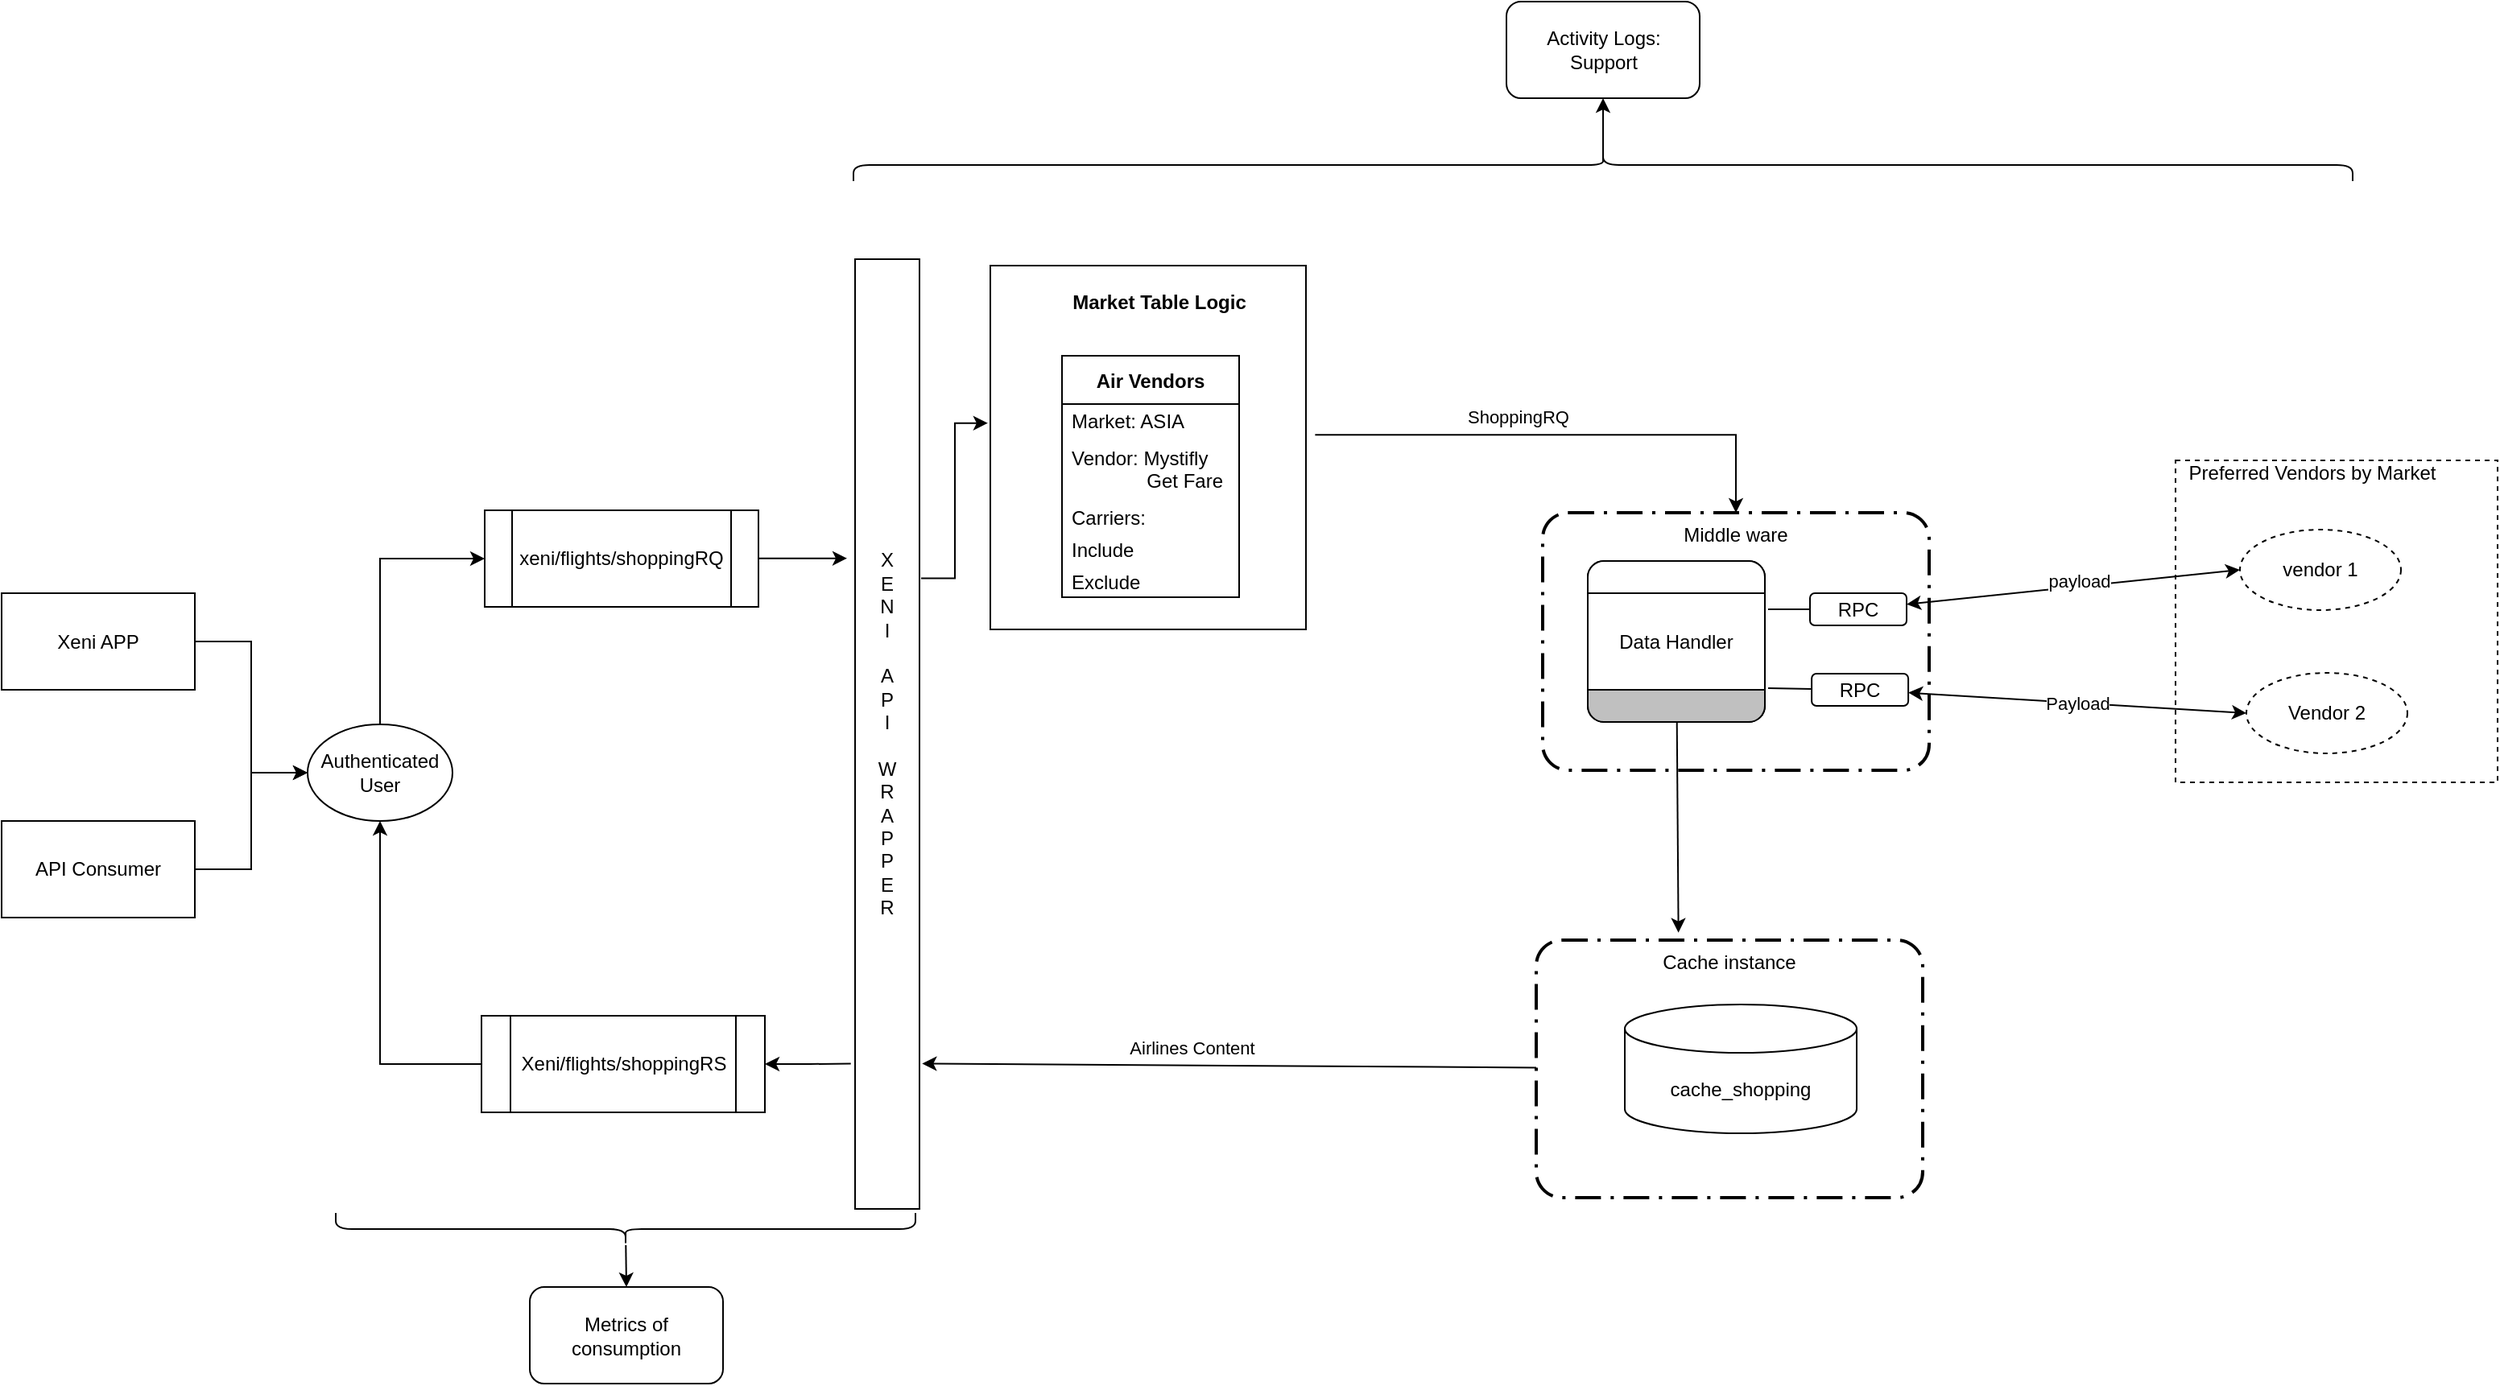 <mxfile version="18.1.3" type="device"><diagram id="IYxCYsyIh8iwcFEEjMPk" name="Page-1"><mxGraphModel dx="2189" dy="-355" grid="1" gridSize="10" guides="1" tooltips="1" connect="1" arrows="1" fold="1" page="1" pageScale="1" pageWidth="1400" pageHeight="850" math="0" shadow="0"><root><mxCell id="0"/><mxCell id="1" parent="0"/><mxCell id="5prHIooSIgrGc3b8CRNg-3" value="" style="whiteSpace=wrap;html=1;aspect=fixed;dashed=1;" vertex="1" parent="1"><mxGeometry x="1180" y="1175" width="200" height="200" as="geometry"/></mxCell><mxCell id="5prHIooSIgrGc3b8CRNg-4" style="edgeStyle=orthogonalEdgeStyle;rounded=0;orthogonalLoop=1;jettySize=auto;html=1;entryX=0;entryY=0.5;entryDx=0;entryDy=0;endArrow=classic;endFill=1;exitX=0.5;exitY=0;exitDx=0;exitDy=0;" edge="1" parent="1" source="5prHIooSIgrGc3b8CRNg-5" target="5prHIooSIgrGc3b8CRNg-8"><mxGeometry relative="1" as="geometry"><mxPoint x="97.276" y="1197.914" as="sourcePoint"/><mxPoint x="140" y="1261.5" as="targetPoint"/></mxGeometry></mxCell><mxCell id="5prHIooSIgrGc3b8CRNg-5" value="Authenticated&lt;br&gt;User" style="ellipse;whiteSpace=wrap;html=1;" vertex="1" parent="1"><mxGeometry x="20" y="1339" width="90" height="60" as="geometry"/></mxCell><mxCell id="5prHIooSIgrGc3b8CRNg-6" value="&lt;blockquote style=&quot;margin: 0 0 0 40px; border: none; padding: 0px;&quot;&gt;&lt;br&gt;&lt;/blockquote&gt;" style="rounded=0;whiteSpace=wrap;html=1;align=left;" vertex="1" parent="1"><mxGeometry x="444" y="1054" width="196" height="226" as="geometry"/></mxCell><mxCell id="5prHIooSIgrGc3b8CRNg-7" style="edgeStyle=none;rounded=0;orthogonalLoop=1;jettySize=auto;html=1;endArrow=classic;endFill=1;entryX=-0.125;entryY=0.315;entryDx=0;entryDy=0;entryPerimeter=0;" edge="1" parent="1" source="5prHIooSIgrGc3b8CRNg-8" target="5prHIooSIgrGc3b8CRNg-40"><mxGeometry relative="1" as="geometry"><mxPoint x="430" y="1236" as="targetPoint"/></mxGeometry></mxCell><mxCell id="5prHIooSIgrGc3b8CRNg-8" value="xeni/flights/shoppingRQ" style="shape=process;whiteSpace=wrap;html=1;backgroundOutline=1;" vertex="1" parent="1"><mxGeometry x="130" y="1206" width="170" height="60" as="geometry"/></mxCell><mxCell id="5prHIooSIgrGc3b8CRNg-11" value="Middle ware" style="points=[[0.25,0,0],[0.5,0,0],[0.75,0,0],[1,0.25,0],[1,0.5,0],[1,0.75,0],[0.75,1,0],[0.5,1,0],[0.25,1,0],[0,0.75,0],[0,0.5,0],[0,0.25,0]];rounded=1;arcSize=10;dashed=1;strokeColor=#000000;fillColor=none;gradientColor=none;dashPattern=8 3 1 3;strokeWidth=2;verticalAlign=top;" vertex="1" parent="1"><mxGeometry x="787" y="1207.5" width="240" height="160" as="geometry"/></mxCell><mxCell id="5prHIooSIgrGc3b8CRNg-59" style="edgeStyle=none;rounded=0;orthogonalLoop=1;jettySize=auto;html=1;entryX=0.368;entryY=-0.029;entryDx=0;entryDy=0;entryPerimeter=0;startArrow=none;startFill=0;endArrow=classic;endFill=1;" edge="1" parent="1" source="5prHIooSIgrGc3b8CRNg-12" target="5prHIooSIgrGc3b8CRNg-57"><mxGeometry relative="1" as="geometry"/></mxCell><mxCell id="5prHIooSIgrGc3b8CRNg-12" value="Data Wrapper" style="rounded=1;whiteSpace=wrap;html=1;container=1;collapsible=0;absoluteArcSize=1;arcSize=20;childLayout=stackLayout;horizontal=1;horizontalStack=0;resizeParent=1;resizeParentMax=0;resizeLast=0;" vertex="1" parent="1"><mxGeometry x="815" y="1237.5" width="110" height="100" as="geometry"/></mxCell><mxCell id="5prHIooSIgrGc3b8CRNg-13" value="" style="whiteSpace=wrap;connectable=0;html=1;shape=mxgraph.basic.rect;size=10;rectStyle=rounded;bottomRightStyle=square;bottomLeftStyle=square;part=1;" vertex="1" parent="5prHIooSIgrGc3b8CRNg-12"><mxGeometry width="110" height="20" as="geometry"/></mxCell><mxCell id="5prHIooSIgrGc3b8CRNg-14" value="Data Handler" style="shape=mxgraph.bpmn.task;part=1;taskMarker=abstract;connectable=0;whiteSpace=wrap;" vertex="1" parent="5prHIooSIgrGc3b8CRNg-12"><mxGeometry y="20" width="110" height="60" as="geometry"/></mxCell><mxCell id="5prHIooSIgrGc3b8CRNg-15" value="" style="whiteSpace=wrap;connectable=0;html=1;shape=mxgraph.basic.rect;size=10;rectStyle=rounded;topRightStyle=square;topLeftStyle=square;fillColor=#C0C0C0;part=1;" vertex="1" parent="5prHIooSIgrGc3b8CRNg-12"><mxGeometry y="80" width="110" height="20" as="geometry"/></mxCell><mxCell id="5prHIooSIgrGc3b8CRNg-16" style="edgeStyle=none;rounded=0;orthogonalLoop=1;jettySize=auto;html=1;endArrow=none;endFill=0;" edge="1" parent="1" source="5prHIooSIgrGc3b8CRNg-17"><mxGeometry relative="1" as="geometry"><mxPoint x="927" y="1267.5" as="targetPoint"/></mxGeometry></mxCell><mxCell id="5prHIooSIgrGc3b8CRNg-55" value="payload" style="rounded=0;orthogonalLoop=1;jettySize=auto;html=1;entryX=0;entryY=0.5;entryDx=0;entryDy=0;startArrow=classic;startFill=1;endArrow=classic;endFill=1;" edge="1" parent="1" source="5prHIooSIgrGc3b8CRNg-17" target="5prHIooSIgrGc3b8CRNg-20"><mxGeometry x="0.037" y="3" relative="1" as="geometry"><mxPoint as="offset"/></mxGeometry></mxCell><mxCell id="5prHIooSIgrGc3b8CRNg-17" value="RPC" style="rounded=1;whiteSpace=wrap;html=1;" vertex="1" parent="1"><mxGeometry x="953" y="1257.5" width="60" height="20" as="geometry"/></mxCell><mxCell id="5prHIooSIgrGc3b8CRNg-18" style="rounded=0;orthogonalLoop=1;jettySize=auto;html=1;endArrow=none;endFill=0;entryX=1.029;entryY=0.465;entryDx=0;entryDy=0;entryPerimeter=0;edgeStyle=orthogonalEdgeStyle;startArrow=classic;startFill=1;exitX=0.5;exitY=0;exitDx=0;exitDy=0;exitPerimeter=0;" edge="1" parent="1" source="5prHIooSIgrGc3b8CRNg-11" target="5prHIooSIgrGc3b8CRNg-6"><mxGeometry relative="1" as="geometry"><mxPoint x="700" y="1160" as="targetPoint"/><mxPoint x="940" y="1130" as="sourcePoint"/></mxGeometry></mxCell><mxCell id="5prHIooSIgrGc3b8CRNg-19" value="ShoppingRQ&amp;nbsp;" style="edgeLabel;html=1;align=center;verticalAlign=middle;resizable=0;points=[];" vertex="1" connectable="0" parent="5prHIooSIgrGc3b8CRNg-18"><mxGeometry x="0.211" y="3" relative="1" as="geometry"><mxPoint x="5" y="-14" as="offset"/></mxGeometry></mxCell><mxCell id="5prHIooSIgrGc3b8CRNg-20" value="vendor 1" style="ellipse;whiteSpace=wrap;html=1;dashed=1;" vertex="1" parent="1"><mxGeometry x="1220" y="1218" width="100" height="50" as="geometry"/></mxCell><mxCell id="5prHIooSIgrGc3b8CRNg-21" value="Vendor 2" style="ellipse;whiteSpace=wrap;html=1;dashed=1;" vertex="1" parent="1"><mxGeometry x="1224" y="1307" width="100" height="50" as="geometry"/></mxCell><mxCell id="5prHIooSIgrGc3b8CRNg-22" style="edgeStyle=none;rounded=0;orthogonalLoop=1;jettySize=auto;html=1;entryX=0.5;entryY=0;entryDx=0;entryDy=0;endArrow=classic;endFill=1;" edge="1" parent="1" source="5prHIooSIgrGc3b8CRNg-23" target="5prHIooSIgrGc3b8CRNg-24"><mxGeometry relative="1" as="geometry"/></mxCell><mxCell id="5prHIooSIgrGc3b8CRNg-23" value="" style="shape=curlyBracket;whiteSpace=wrap;html=1;rounded=1;rotation=-90;strokeColor=#000000;" vertex="1" parent="1"><mxGeometry x="207.5" y="1472.5" width="20" height="360" as="geometry"/></mxCell><mxCell id="5prHIooSIgrGc3b8CRNg-24" value="Metrics of consumption" style="rounded=1;whiteSpace=wrap;html=1;strokeColor=#000000;" vertex="1" parent="1"><mxGeometry x="158" y="1688.5" width="120" height="60" as="geometry"/></mxCell><mxCell id="5prHIooSIgrGc3b8CRNg-25" style="edgeStyle=none;rounded=0;orthogonalLoop=1;jettySize=auto;html=1;entryX=0.5;entryY=1;entryDx=0;entryDy=0;endArrow=classic;endFill=1;exitX=0.1;exitY=0.5;exitDx=0;exitDy=0;exitPerimeter=0;" edge="1" parent="1" source="5prHIooSIgrGc3b8CRNg-26" target="5prHIooSIgrGc3b8CRNg-29"><mxGeometry relative="1" as="geometry"><mxPoint x="867" y="953.5" as="targetPoint"/></mxGeometry></mxCell><mxCell id="5prHIooSIgrGc3b8CRNg-26" value="" style="shape=curlyBracket;whiteSpace=wrap;html=1;rounded=1;strokeColor=#000000;rotation=90;" vertex="1" parent="1"><mxGeometry x="814.5" y="526" width="20" height="931" as="geometry"/></mxCell><mxCell id="5prHIooSIgrGc3b8CRNg-27" style="edgeStyle=none;rounded=0;orthogonalLoop=1;jettySize=auto;html=1;endArrow=none;endFill=0;" edge="1" parent="1" source="5prHIooSIgrGc3b8CRNg-28"><mxGeometry relative="1" as="geometry"><mxPoint x="927" y="1316.5" as="targetPoint"/></mxGeometry></mxCell><mxCell id="5prHIooSIgrGc3b8CRNg-56" value="Payload" style="edgeStyle=none;rounded=0;orthogonalLoop=1;jettySize=auto;html=1;entryX=0;entryY=0.5;entryDx=0;entryDy=0;startArrow=classic;startFill=1;endArrow=classic;endFill=1;" edge="1" parent="1" source="5prHIooSIgrGc3b8CRNg-28" target="5prHIooSIgrGc3b8CRNg-21"><mxGeometry relative="1" as="geometry"/></mxCell><mxCell id="5prHIooSIgrGc3b8CRNg-28" value="RPC" style="rounded=1;whiteSpace=wrap;html=1;" vertex="1" parent="1"><mxGeometry x="954.05" y="1307.5" width="60" height="20" as="geometry"/></mxCell><mxCell id="5prHIooSIgrGc3b8CRNg-29" value="Activity Logs:&lt;br&gt;Support" style="rounded=1;whiteSpace=wrap;html=1;strokeColor=#000000;" vertex="1" parent="1"><mxGeometry x="764.5" y="890" width="120" height="60" as="geometry"/></mxCell><mxCell id="5prHIooSIgrGc3b8CRNg-30" value="Market Table Logic" style="text;html=1;strokeColor=none;fillColor=none;align=center;verticalAlign=middle;whiteSpace=wrap;rounded=0;fontStyle=1" vertex="1" parent="1"><mxGeometry x="488.5" y="1062" width="119.5" height="30" as="geometry"/></mxCell><mxCell id="5prHIooSIgrGc3b8CRNg-31" value="Air Vendors" style="swimlane;fontStyle=1;childLayout=stackLayout;horizontal=1;startSize=30;horizontalStack=0;resizeParent=1;resizeParentMax=0;resizeLast=0;collapsible=1;marginBottom=0;" vertex="1" parent="1"><mxGeometry x="488.5" y="1110" width="110" height="150" as="geometry"/></mxCell><mxCell id="5prHIooSIgrGc3b8CRNg-32" value="Market: ASIA" style="text;strokeColor=none;fillColor=none;align=left;verticalAlign=middle;spacingLeft=4;spacingRight=4;overflow=hidden;points=[[0,0.5],[1,0.5]];portConstraint=eastwest;rotatable=0;" vertex="1" parent="5prHIooSIgrGc3b8CRNg-31"><mxGeometry y="30" width="110" height="20" as="geometry"/></mxCell><mxCell id="5prHIooSIgrGc3b8CRNg-33" value="Vendor: Mystifly&#10;              Get Fare" style="text;strokeColor=none;fillColor=none;align=left;verticalAlign=middle;spacingLeft=4;spacingRight=4;overflow=hidden;points=[[0,0.5],[1,0.5]];portConstraint=eastwest;rotatable=0;" vertex="1" parent="5prHIooSIgrGc3b8CRNg-31"><mxGeometry y="50" width="110" height="40" as="geometry"/></mxCell><mxCell id="5prHIooSIgrGc3b8CRNg-53" value="Carriers: " style="text;strokeColor=none;fillColor=none;align=left;verticalAlign=middle;spacingLeft=4;spacingRight=4;overflow=hidden;points=[[0,0.5],[1,0.5]];portConstraint=eastwest;rotatable=0;fontSize=12;" vertex="1" parent="5prHIooSIgrGc3b8CRNg-31"><mxGeometry y="90" width="110" height="20" as="geometry"/></mxCell><mxCell id="5prHIooSIgrGc3b8CRNg-54" value="Include" style="text;strokeColor=none;fillColor=none;align=left;verticalAlign=middle;spacingLeft=4;spacingRight=4;overflow=hidden;points=[[0,0.5],[1,0.5]];portConstraint=eastwest;rotatable=0;fontSize=12;" vertex="1" parent="5prHIooSIgrGc3b8CRNg-31"><mxGeometry y="110" width="110" height="20" as="geometry"/></mxCell><mxCell id="5prHIooSIgrGc3b8CRNg-34" value="Exclude" style="text;strokeColor=none;fillColor=none;align=left;verticalAlign=middle;spacingLeft=4;spacingRight=4;overflow=hidden;points=[[0,0.5],[1,0.5]];portConstraint=eastwest;rotatable=0;fontSize=12;" vertex="1" parent="5prHIooSIgrGc3b8CRNg-31"><mxGeometry y="130" width="110" height="20" as="geometry"/></mxCell><mxCell id="5prHIooSIgrGc3b8CRNg-35" value="Preferred Vendors by Market" style="text;html=1;strokeColor=none;fillColor=none;align=center;verticalAlign=middle;whiteSpace=wrap;rounded=0;" vertex="1" parent="1"><mxGeometry x="1180" y="1168" width="170" height="30" as="geometry"/></mxCell><mxCell id="5prHIooSIgrGc3b8CRNg-36" style="edgeStyle=orthogonalEdgeStyle;rounded=0;orthogonalLoop=1;jettySize=auto;html=1;entryX=0.5;entryY=1;entryDx=0;entryDy=0;endArrow=classic;endFill=1;" edge="1" parent="1" source="5prHIooSIgrGc3b8CRNg-38" target="5prHIooSIgrGc3b8CRNg-5"><mxGeometry relative="1" as="geometry"/></mxCell><mxCell id="5prHIooSIgrGc3b8CRNg-37" style="edgeStyle=orthogonalEdgeStyle;rounded=0;orthogonalLoop=1;jettySize=auto;html=1;entryX=-0.066;entryY=0.847;entryDx=0;entryDy=0;entryPerimeter=0;endArrow=none;endFill=0;startArrow=classic;startFill=1;" edge="1" parent="1" source="5prHIooSIgrGc3b8CRNg-38" target="5prHIooSIgrGc3b8CRNg-40"><mxGeometry relative="1" as="geometry"/></mxCell><mxCell id="5prHIooSIgrGc3b8CRNg-38" value="Xeni/flights/shoppingRS" style="shape=process;whiteSpace=wrap;html=1;backgroundOutline=1;" vertex="1" parent="1"><mxGeometry x="128" y="1520" width="176" height="60" as="geometry"/></mxCell><mxCell id="5prHIooSIgrGc3b8CRNg-39" style="edgeStyle=orthogonalEdgeStyle;rounded=0;orthogonalLoop=1;jettySize=auto;html=1;entryX=-0.008;entryY=0.433;entryDx=0;entryDy=0;entryPerimeter=0;fontSize=12;startArrow=none;startFill=0;endArrow=classic;endFill=1;exitX=1.025;exitY=0.336;exitDx=0;exitDy=0;exitPerimeter=0;" edge="1" parent="1" source="5prHIooSIgrGc3b8CRNg-40" target="5prHIooSIgrGc3b8CRNg-6"><mxGeometry relative="1" as="geometry"/></mxCell><mxCell id="5prHIooSIgrGc3b8CRNg-40" value="X&lt;br&gt;E&lt;br&gt;N&lt;br&gt;I&lt;br&gt;&lt;br&gt;A&lt;br&gt;P&lt;br&gt;I&lt;br&gt;&lt;br&gt;W&lt;br&gt;R&lt;br&gt;A&lt;br&gt;P&lt;br&gt;P&lt;br&gt;E&lt;br&gt;R&lt;br&gt;" style="rounded=0;whiteSpace=wrap;html=1;" vertex="1" parent="1"><mxGeometry x="360" y="1050" width="40" height="590" as="geometry"/></mxCell><mxCell id="5prHIooSIgrGc3b8CRNg-60" style="edgeStyle=none;rounded=0;orthogonalLoop=1;jettySize=auto;html=1;entryX=1.042;entryY=0.847;entryDx=0;entryDy=0;entryPerimeter=0;startArrow=none;startFill=0;endArrow=classic;endFill=1;" edge="1" parent="1" source="5prHIooSIgrGc3b8CRNg-57" target="5prHIooSIgrGc3b8CRNg-40"><mxGeometry relative="1" as="geometry"/></mxCell><mxCell id="5prHIooSIgrGc3b8CRNg-61" value="Airlines Content" style="edgeLabel;html=1;align=center;verticalAlign=middle;resizable=0;points=[];" vertex="1" connectable="0" parent="5prHIooSIgrGc3b8CRNg-60"><mxGeometry x="0.14" y="2" relative="1" as="geometry"><mxPoint x="3" y="-13" as="offset"/></mxGeometry></mxCell><mxCell id="5prHIooSIgrGc3b8CRNg-57" value="Cache instance" style="points=[[0.25,0,0],[0.5,0,0],[0.75,0,0],[1,0.25,0],[1,0.5,0],[1,0.75,0],[0.75,1,0],[0.5,1,0],[0.25,1,0],[0,0.75,0],[0,0.5,0],[0,0.25,0]];rounded=1;arcSize=10;dashed=1;strokeColor=#000000;fillColor=none;gradientColor=none;dashPattern=8 3 1 3;strokeWidth=2;verticalAlign=top;" vertex="1" parent="1"><mxGeometry x="783" y="1473" width="240" height="160" as="geometry"/></mxCell><mxCell id="5prHIooSIgrGc3b8CRNg-58" value="cache_shopping" style="shape=cylinder3;whiteSpace=wrap;html=1;boundedLbl=1;backgroundOutline=1;size=15;" vertex="1" parent="1"><mxGeometry x="838" y="1513" width="144" height="80" as="geometry"/></mxCell><mxCell id="5prHIooSIgrGc3b8CRNg-65" style="edgeStyle=orthogonalEdgeStyle;rounded=0;orthogonalLoop=1;jettySize=auto;html=1;entryX=0;entryY=0.5;entryDx=0;entryDy=0;startArrow=none;startFill=0;endArrow=classic;endFill=1;" edge="1" parent="1" source="5prHIooSIgrGc3b8CRNg-62" target="5prHIooSIgrGc3b8CRNg-5"><mxGeometry relative="1" as="geometry"/></mxCell><mxCell id="5prHIooSIgrGc3b8CRNg-62" value="Xeni APP" style="rounded=0;whiteSpace=wrap;html=1;" vertex="1" parent="1"><mxGeometry x="-170" y="1257.5" width="120" height="60" as="geometry"/></mxCell><mxCell id="5prHIooSIgrGc3b8CRNg-64" style="edgeStyle=orthogonalEdgeStyle;rounded=0;orthogonalLoop=1;jettySize=auto;html=1;entryX=0;entryY=0.5;entryDx=0;entryDy=0;startArrow=none;startFill=0;endArrow=classic;endFill=1;" edge="1" parent="1" source="5prHIooSIgrGc3b8CRNg-63" target="5prHIooSIgrGc3b8CRNg-5"><mxGeometry relative="1" as="geometry"/></mxCell><mxCell id="5prHIooSIgrGc3b8CRNg-63" value="API Consumer" style="rounded=0;whiteSpace=wrap;html=1;" vertex="1" parent="1"><mxGeometry x="-170" y="1399" width="120" height="60" as="geometry"/></mxCell></root></mxGraphModel></diagram></mxfile>
